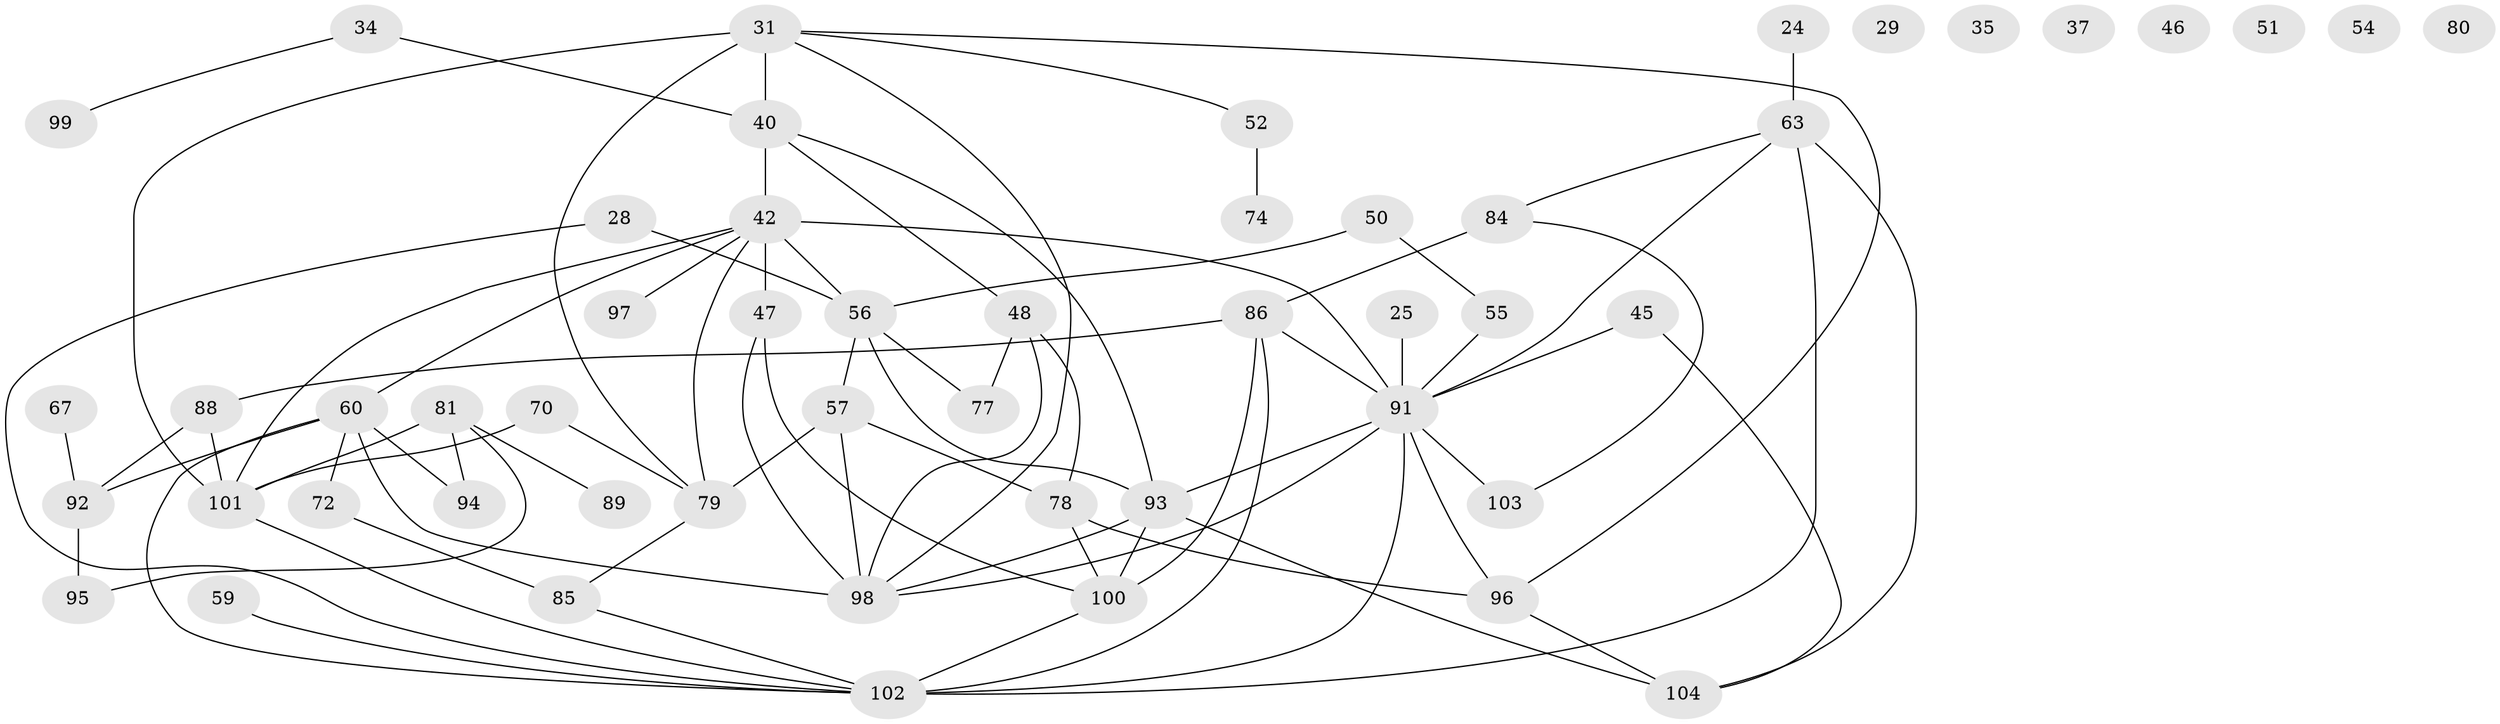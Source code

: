 // original degree distribution, {6: 0.07692307692307693, 7: 0.038461538461538464, 3: 0.25961538461538464, 2: 0.23076923076923078, 1: 0.10576923076923077, 4: 0.16346153846153846, 5: 0.057692307692307696, 0: 0.0673076923076923}
// Generated by graph-tools (version 1.1) at 2025/40/03/09/25 04:40:50]
// undirected, 52 vertices, 81 edges
graph export_dot {
graph [start="1"]
  node [color=gray90,style=filled];
  24;
  25;
  28 [super="+10"];
  29;
  31;
  34;
  35;
  37;
  40;
  42 [super="+7+30"];
  45;
  46;
  47;
  48;
  50;
  51;
  52;
  54;
  55;
  56 [super="+21"];
  57 [super="+18+44+53"];
  59;
  60 [super="+33"];
  63 [super="+38"];
  67;
  70;
  72 [super="+26"];
  74;
  77;
  78;
  79 [super="+14"];
  80;
  81 [super="+32"];
  84 [super="+64"];
  85;
  86 [super="+3+61+19+39"];
  88 [super="+62"];
  89;
  91 [super="+71+87+69"];
  92 [super="+9+43"];
  93 [super="+90+20+6+75"];
  94;
  95;
  96 [super="+16+83+17"];
  97;
  98 [super="+27"];
  99;
  100 [super="+11+23+41"];
  101 [super="+66"];
  102 [super="+58+73+82"];
  103 [super="+76"];
  104;
  24 -- 63;
  25 -- 91;
  28 -- 56;
  28 -- 102;
  31 -- 40;
  31 -- 52;
  31 -- 79;
  31 -- 96;
  31 -- 101 [weight=2];
  31 -- 98;
  34 -- 40;
  34 -- 99;
  40 -- 42 [weight=2];
  40 -- 48;
  40 -- 93;
  42 -- 47 [weight=3];
  42 -- 97;
  42 -- 101;
  42 -- 79;
  42 -- 56 [weight=2];
  42 -- 60 [weight=2];
  42 -- 91;
  45 -- 91;
  45 -- 104;
  47 -- 98;
  47 -- 100 [weight=2];
  48 -- 77;
  48 -- 78;
  48 -- 98;
  50 -- 55;
  50 -- 56;
  52 -- 74;
  55 -- 91;
  56 -- 93;
  56 -- 77;
  56 -- 57;
  57 -- 78;
  57 -- 79;
  57 -- 98;
  59 -- 102;
  60 -- 72;
  60 -- 98 [weight=2];
  60 -- 102 [weight=3];
  60 -- 94;
  60 -- 92;
  63 -- 102 [weight=3];
  63 -- 104;
  63 -- 84;
  63 -- 91;
  67 -- 92;
  70 -- 79;
  70 -- 101;
  72 -- 85 [weight=2];
  78 -- 96;
  78 -- 100;
  79 -- 85;
  81 -- 89;
  81 -- 101;
  81 -- 94;
  81 -- 95;
  84 -- 103;
  84 -- 86;
  85 -- 102;
  86 -- 100 [weight=2];
  86 -- 91 [weight=5];
  86 -- 88;
  86 -- 102 [weight=2];
  88 -- 92 [weight=2];
  88 -- 101;
  91 -- 103 [weight=3];
  91 -- 102;
  91 -- 96 [weight=2];
  91 -- 98;
  91 -- 93;
  92 -- 95;
  93 -- 98;
  93 -- 100 [weight=2];
  93 -- 104;
  96 -- 104;
  100 -- 102;
  101 -- 102;
}
